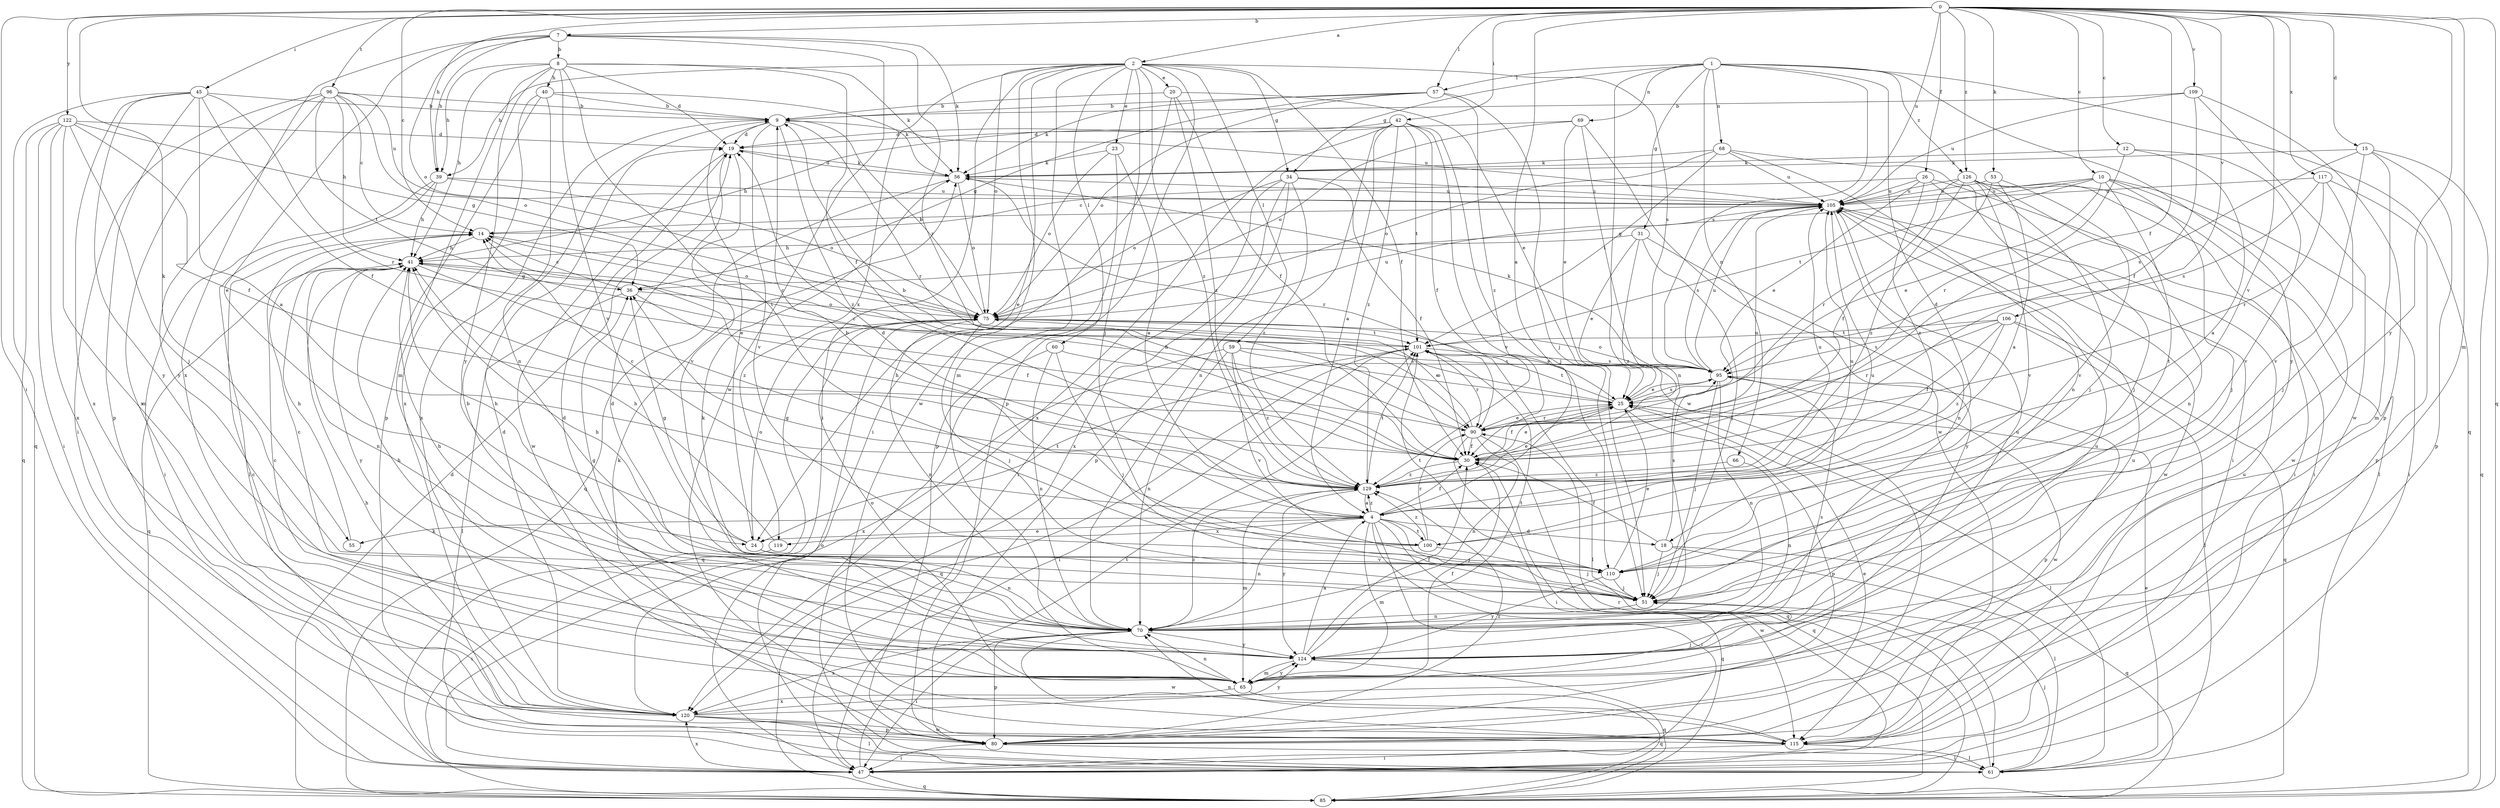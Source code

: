 strict digraph  {
0;
1;
2;
4;
7;
8;
9;
10;
12;
14;
15;
18;
19;
20;
23;
24;
25;
26;
30;
31;
34;
36;
39;
40;
41;
42;
45;
47;
51;
53;
55;
56;
57;
59;
60;
61;
65;
66;
68;
69;
70;
75;
80;
85;
90;
95;
96;
100;
101;
105;
106;
109;
110;
115;
117;
119;
120;
122;
124;
126;
129;
0 -> 2  [label=a];
0 -> 4  [label=a];
0 -> 7  [label=b];
0 -> 10  [label=c];
0 -> 12  [label=c];
0 -> 14  [label=c];
0 -> 15  [label=d];
0 -> 26  [label=f];
0 -> 30  [label=f];
0 -> 39  [label=h];
0 -> 42  [label=i];
0 -> 45  [label=i];
0 -> 47  [label=i];
0 -> 53  [label=k];
0 -> 55  [label=k];
0 -> 57  [label=l];
0 -> 65  [label=m];
0 -> 85  [label=q];
0 -> 96  [label=t];
0 -> 105  [label=u];
0 -> 106  [label=v];
0 -> 109  [label=v];
0 -> 110  [label=v];
0 -> 117  [label=x];
0 -> 122  [label=y];
0 -> 124  [label=y];
0 -> 126  [label=z];
1 -> 18  [label=d];
1 -> 31  [label=g];
1 -> 34  [label=g];
1 -> 57  [label=l];
1 -> 66  [label=n];
1 -> 68  [label=n];
1 -> 69  [label=n];
1 -> 85  [label=q];
1 -> 95  [label=s];
1 -> 115  [label=w];
1 -> 124  [label=y];
1 -> 126  [label=z];
2 -> 20  [label=e];
2 -> 23  [label=e];
2 -> 24  [label=e];
2 -> 30  [label=f];
2 -> 34  [label=g];
2 -> 39  [label=h];
2 -> 47  [label=i];
2 -> 51  [label=j];
2 -> 59  [label=l];
2 -> 60  [label=l];
2 -> 65  [label=m];
2 -> 75  [label=o];
2 -> 80  [label=p];
2 -> 95  [label=s];
2 -> 115  [label=w];
2 -> 119  [label=x];
2 -> 129  [label=z];
4 -> 18  [label=d];
4 -> 19  [label=d];
4 -> 24  [label=e];
4 -> 30  [label=f];
4 -> 47  [label=i];
4 -> 51  [label=j];
4 -> 55  [label=k];
4 -> 65  [label=m];
4 -> 70  [label=n];
4 -> 85  [label=q];
4 -> 100  [label=t];
4 -> 105  [label=u];
4 -> 115  [label=w];
4 -> 119  [label=x];
4 -> 129  [label=z];
7 -> 8  [label=b];
7 -> 24  [label=e];
7 -> 39  [label=h];
7 -> 56  [label=k];
7 -> 75  [label=o];
7 -> 90  [label=r];
7 -> 115  [label=w];
7 -> 120  [label=x];
8 -> 19  [label=d];
8 -> 30  [label=f];
8 -> 39  [label=h];
8 -> 40  [label=h];
8 -> 41  [label=h];
8 -> 56  [label=k];
8 -> 65  [label=m];
8 -> 100  [label=t];
8 -> 110  [label=v];
8 -> 124  [label=y];
9 -> 19  [label=d];
9 -> 24  [label=e];
9 -> 90  [label=r];
9 -> 105  [label=u];
9 -> 110  [label=v];
9 -> 120  [label=x];
9 -> 129  [label=z];
10 -> 25  [label=e];
10 -> 36  [label=g];
10 -> 47  [label=i];
10 -> 51  [label=j];
10 -> 100  [label=t];
10 -> 101  [label=t];
10 -> 105  [label=u];
10 -> 115  [label=w];
12 -> 4  [label=a];
12 -> 56  [label=k];
12 -> 90  [label=r];
12 -> 110  [label=v];
14 -> 41  [label=h];
14 -> 75  [label=o];
15 -> 56  [label=k];
15 -> 65  [label=m];
15 -> 80  [label=p];
15 -> 85  [label=q];
15 -> 95  [label=s];
15 -> 110  [label=v];
18 -> 30  [label=f];
18 -> 51  [label=j];
18 -> 61  [label=l];
18 -> 85  [label=q];
18 -> 95  [label=s];
19 -> 56  [label=k];
19 -> 110  [label=v];
19 -> 115  [label=w];
20 -> 9  [label=b];
20 -> 25  [label=e];
20 -> 30  [label=f];
20 -> 47  [label=i];
20 -> 129  [label=z];
23 -> 4  [label=a];
23 -> 56  [label=k];
23 -> 75  [label=o];
23 -> 80  [label=p];
24 -> 36  [label=g];
24 -> 41  [label=h];
24 -> 70  [label=n];
24 -> 75  [label=o];
24 -> 101  [label=t];
24 -> 110  [label=v];
25 -> 14  [label=c];
25 -> 30  [label=f];
25 -> 61  [label=l];
25 -> 80  [label=p];
25 -> 90  [label=r];
25 -> 95  [label=s];
25 -> 101  [label=t];
26 -> 14  [label=c];
26 -> 25  [label=e];
26 -> 47  [label=i];
26 -> 51  [label=j];
26 -> 105  [label=u];
26 -> 129  [label=z];
30 -> 9  [label=b];
30 -> 25  [label=e];
30 -> 85  [label=q];
30 -> 105  [label=u];
30 -> 129  [label=z];
31 -> 25  [label=e];
31 -> 41  [label=h];
31 -> 51  [label=j];
31 -> 124  [label=y];
31 -> 129  [label=z];
34 -> 30  [label=f];
34 -> 47  [label=i];
34 -> 75  [label=o];
34 -> 80  [label=p];
34 -> 105  [label=u];
34 -> 120  [label=x];
34 -> 129  [label=z];
36 -> 14  [label=c];
36 -> 30  [label=f];
36 -> 61  [label=l];
36 -> 75  [label=o];
39 -> 41  [label=h];
39 -> 47  [label=i];
39 -> 61  [label=l];
39 -> 75  [label=o];
39 -> 105  [label=u];
40 -> 9  [label=b];
40 -> 56  [label=k];
40 -> 70  [label=n];
40 -> 80  [label=p];
40 -> 120  [label=x];
41 -> 36  [label=g];
41 -> 70  [label=n];
41 -> 85  [label=q];
41 -> 124  [label=y];
41 -> 129  [label=z];
42 -> 4  [label=a];
42 -> 19  [label=d];
42 -> 30  [label=f];
42 -> 41  [label=h];
42 -> 51  [label=j];
42 -> 70  [label=n];
42 -> 101  [label=t];
42 -> 110  [label=v];
42 -> 120  [label=x];
42 -> 129  [label=z];
45 -> 4  [label=a];
45 -> 9  [label=b];
45 -> 30  [label=f];
45 -> 80  [label=p];
45 -> 85  [label=q];
45 -> 90  [label=r];
45 -> 120  [label=x];
45 -> 124  [label=y];
47 -> 85  [label=q];
47 -> 101  [label=t];
47 -> 120  [label=x];
51 -> 41  [label=h];
51 -> 70  [label=n];
53 -> 4  [label=a];
53 -> 30  [label=f];
53 -> 105  [label=u];
53 -> 110  [label=v];
55 -> 41  [label=h];
56 -> 19  [label=d];
56 -> 75  [label=o];
56 -> 85  [label=q];
56 -> 90  [label=r];
56 -> 105  [label=u];
57 -> 9  [label=b];
57 -> 36  [label=g];
57 -> 51  [label=j];
57 -> 56  [label=k];
57 -> 75  [label=o];
57 -> 129  [label=z];
59 -> 25  [label=e];
59 -> 70  [label=n];
59 -> 95  [label=s];
59 -> 110  [label=v];
59 -> 120  [label=x];
59 -> 129  [label=z];
60 -> 51  [label=j];
60 -> 61  [label=l];
60 -> 70  [label=n];
60 -> 95  [label=s];
61 -> 25  [label=e];
61 -> 51  [label=j];
61 -> 75  [label=o];
61 -> 90  [label=r];
65 -> 9  [label=b];
65 -> 14  [label=c];
65 -> 19  [label=d];
65 -> 30  [label=f];
65 -> 51  [label=j];
65 -> 70  [label=n];
65 -> 75  [label=o];
65 -> 85  [label=q];
65 -> 105  [label=u];
65 -> 120  [label=x];
65 -> 124  [label=y];
66 -> 70  [label=n];
66 -> 129  [label=z];
68 -> 47  [label=i];
68 -> 56  [label=k];
68 -> 70  [label=n];
68 -> 75  [label=o];
68 -> 101  [label=t];
68 -> 105  [label=u];
69 -> 19  [label=d];
69 -> 25  [label=e];
69 -> 70  [label=n];
69 -> 75  [label=o];
69 -> 115  [label=w];
70 -> 14  [label=c];
70 -> 36  [label=g];
70 -> 41  [label=h];
70 -> 47  [label=i];
70 -> 80  [label=p];
70 -> 115  [label=w];
70 -> 120  [label=x];
70 -> 124  [label=y];
70 -> 129  [label=z];
75 -> 9  [label=b];
75 -> 25  [label=e];
75 -> 51  [label=j];
75 -> 70  [label=n];
75 -> 85  [label=q];
75 -> 101  [label=t];
75 -> 105  [label=u];
80 -> 25  [label=e];
80 -> 47  [label=i];
80 -> 56  [label=k];
80 -> 61  [label=l];
80 -> 129  [label=z];
85 -> 19  [label=d];
90 -> 25  [label=e];
90 -> 30  [label=f];
90 -> 41  [label=h];
90 -> 47  [label=i];
90 -> 70  [label=n];
90 -> 75  [label=o];
90 -> 85  [label=q];
95 -> 25  [label=e];
95 -> 51  [label=j];
95 -> 56  [label=k];
95 -> 70  [label=n];
95 -> 75  [label=o];
95 -> 80  [label=p];
95 -> 105  [label=u];
95 -> 115  [label=w];
96 -> 9  [label=b];
96 -> 14  [label=c];
96 -> 41  [label=h];
96 -> 47  [label=i];
96 -> 75  [label=o];
96 -> 101  [label=t];
96 -> 105  [label=u];
96 -> 120  [label=x];
96 -> 124  [label=y];
100 -> 9  [label=b];
100 -> 36  [label=g];
100 -> 51  [label=j];
100 -> 90  [label=r];
100 -> 105  [label=u];
100 -> 129  [label=z];
101 -> 14  [label=c];
101 -> 47  [label=i];
101 -> 61  [label=l];
101 -> 85  [label=q];
101 -> 90  [label=r];
101 -> 95  [label=s];
105 -> 14  [label=c];
105 -> 70  [label=n];
105 -> 95  [label=s];
105 -> 115  [label=w];
106 -> 30  [label=f];
106 -> 61  [label=l];
106 -> 85  [label=q];
106 -> 90  [label=r];
106 -> 95  [label=s];
106 -> 101  [label=t];
106 -> 129  [label=z];
109 -> 9  [label=b];
109 -> 30  [label=f];
109 -> 80  [label=p];
109 -> 105  [label=u];
109 -> 115  [label=w];
110 -> 25  [label=e];
110 -> 51  [label=j];
110 -> 101  [label=t];
110 -> 124  [label=y];
115 -> 41  [label=h];
115 -> 47  [label=i];
115 -> 61  [label=l];
115 -> 70  [label=n];
115 -> 105  [label=u];
117 -> 51  [label=j];
117 -> 80  [label=p];
117 -> 90  [label=r];
117 -> 95  [label=s];
117 -> 105  [label=u];
119 -> 41  [label=h];
119 -> 47  [label=i];
120 -> 14  [label=c];
120 -> 19  [label=d];
120 -> 61  [label=l];
120 -> 80  [label=p];
120 -> 105  [label=u];
120 -> 115  [label=w];
120 -> 124  [label=y];
122 -> 19  [label=d];
122 -> 30  [label=f];
122 -> 36  [label=g];
122 -> 47  [label=i];
122 -> 51  [label=j];
122 -> 65  [label=m];
122 -> 85  [label=q];
122 -> 120  [label=x];
124 -> 4  [label=a];
124 -> 19  [label=d];
124 -> 30  [label=f];
124 -> 41  [label=h];
124 -> 56  [label=k];
124 -> 65  [label=m];
124 -> 85  [label=q];
124 -> 95  [label=s];
124 -> 101  [label=t];
124 -> 105  [label=u];
126 -> 47  [label=i];
126 -> 51  [label=j];
126 -> 61  [label=l];
126 -> 70  [label=n];
126 -> 90  [label=r];
126 -> 105  [label=u];
126 -> 110  [label=v];
126 -> 129  [label=z];
129 -> 4  [label=a];
129 -> 14  [label=c];
129 -> 25  [label=e];
129 -> 41  [label=h];
129 -> 65  [label=m];
129 -> 101  [label=t];
129 -> 105  [label=u];
129 -> 124  [label=y];
}
